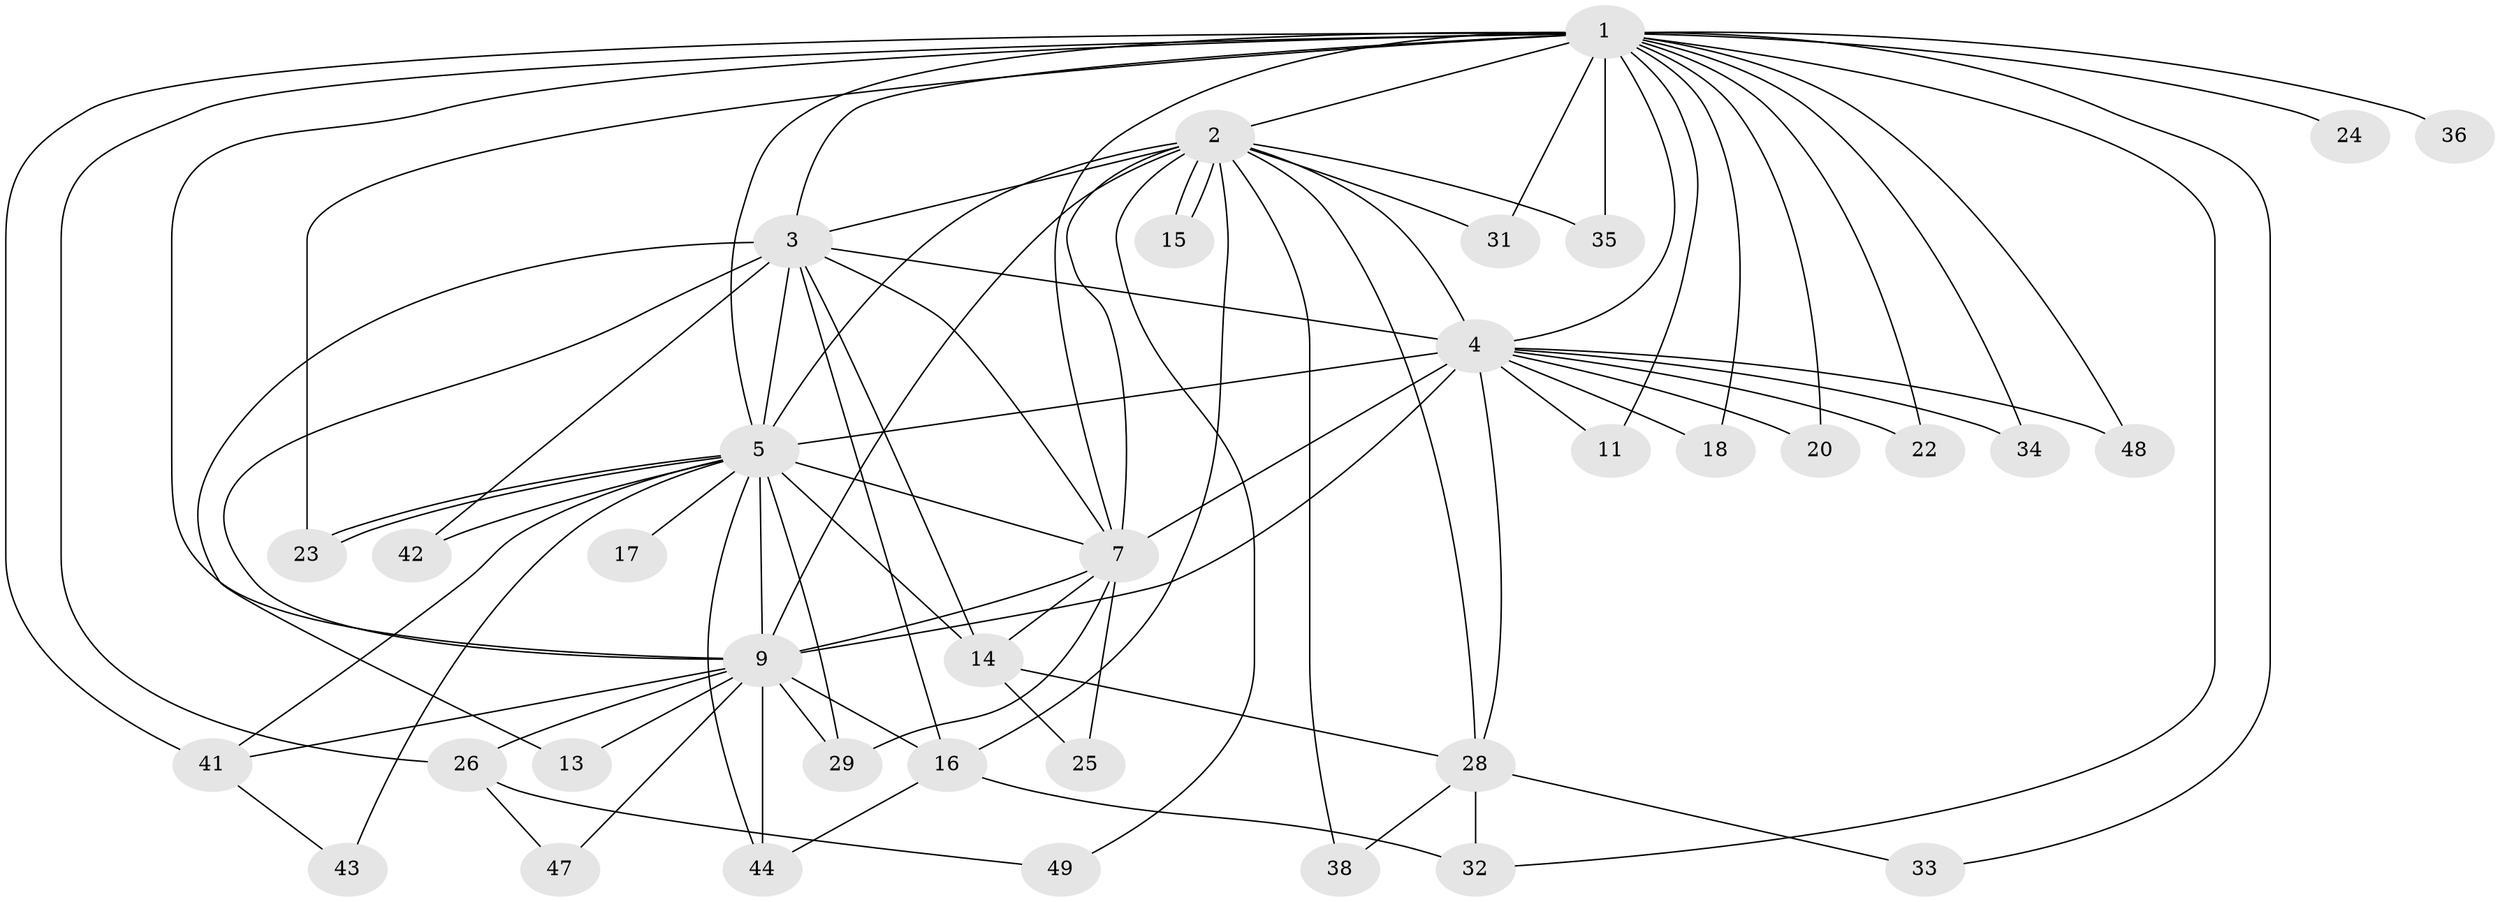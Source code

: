// Generated by graph-tools (version 1.1) at 2025/51/02/27/25 19:51:51]
// undirected, 36 vertices, 84 edges
graph export_dot {
graph [start="1"]
  node [color=gray90,style=filled];
  1 [super="+10"];
  2 [super="+27"];
  3 [super="+37"];
  4 [super="+8"];
  5 [super="+6"];
  7 [super="+51"];
  9 [super="+12"];
  11;
  13 [super="+19"];
  14 [super="+21"];
  15;
  16;
  17;
  18;
  20;
  22;
  23 [super="+39"];
  24;
  25;
  26 [super="+30"];
  28 [super="+52"];
  29 [super="+45"];
  31;
  32 [super="+40"];
  33;
  34;
  35;
  36;
  38;
  41 [super="+46"];
  42;
  43;
  44 [super="+50"];
  47;
  48;
  49;
  1 -- 2 [weight=2];
  1 -- 3 [weight=2];
  1 -- 4 [weight=4];
  1 -- 5 [weight=4];
  1 -- 7 [weight=2];
  1 -- 9 [weight=2];
  1 -- 18;
  1 -- 20;
  1 -- 22;
  1 -- 24 [weight=2];
  1 -- 33;
  1 -- 34;
  1 -- 36 [weight=2];
  1 -- 41;
  1 -- 32;
  1 -- 35;
  1 -- 11;
  1 -- 48;
  1 -- 31;
  1 -- 26;
  1 -- 23;
  2 -- 3 [weight=2];
  2 -- 4 [weight=2];
  2 -- 5 [weight=2];
  2 -- 7;
  2 -- 9;
  2 -- 15;
  2 -- 15;
  2 -- 38;
  2 -- 49;
  2 -- 16;
  2 -- 35;
  2 -- 31;
  2 -- 28;
  3 -- 4 [weight=2];
  3 -- 5 [weight=2];
  3 -- 7;
  3 -- 9;
  3 -- 13 [weight=2];
  3 -- 14;
  3 -- 16;
  3 -- 42;
  4 -- 5 [weight=4];
  4 -- 7 [weight=2];
  4 -- 9 [weight=2];
  4 -- 22;
  4 -- 48;
  4 -- 34;
  4 -- 11;
  4 -- 18;
  4 -- 20;
  4 -- 28;
  5 -- 7 [weight=2];
  5 -- 9 [weight=3];
  5 -- 17 [weight=2];
  5 -- 23;
  5 -- 23;
  5 -- 29;
  5 -- 43;
  5 -- 41;
  5 -- 42;
  5 -- 44;
  5 -- 14 [weight=2];
  7 -- 9;
  7 -- 25;
  7 -- 14;
  7 -- 29;
  9 -- 13;
  9 -- 16;
  9 -- 26 [weight=2];
  9 -- 29;
  9 -- 47;
  9 -- 44;
  9 -- 41;
  14 -- 25;
  14 -- 28;
  16 -- 44;
  16 -- 32;
  26 -- 47;
  26 -- 49;
  28 -- 32;
  28 -- 33;
  28 -- 38;
  41 -- 43;
}
